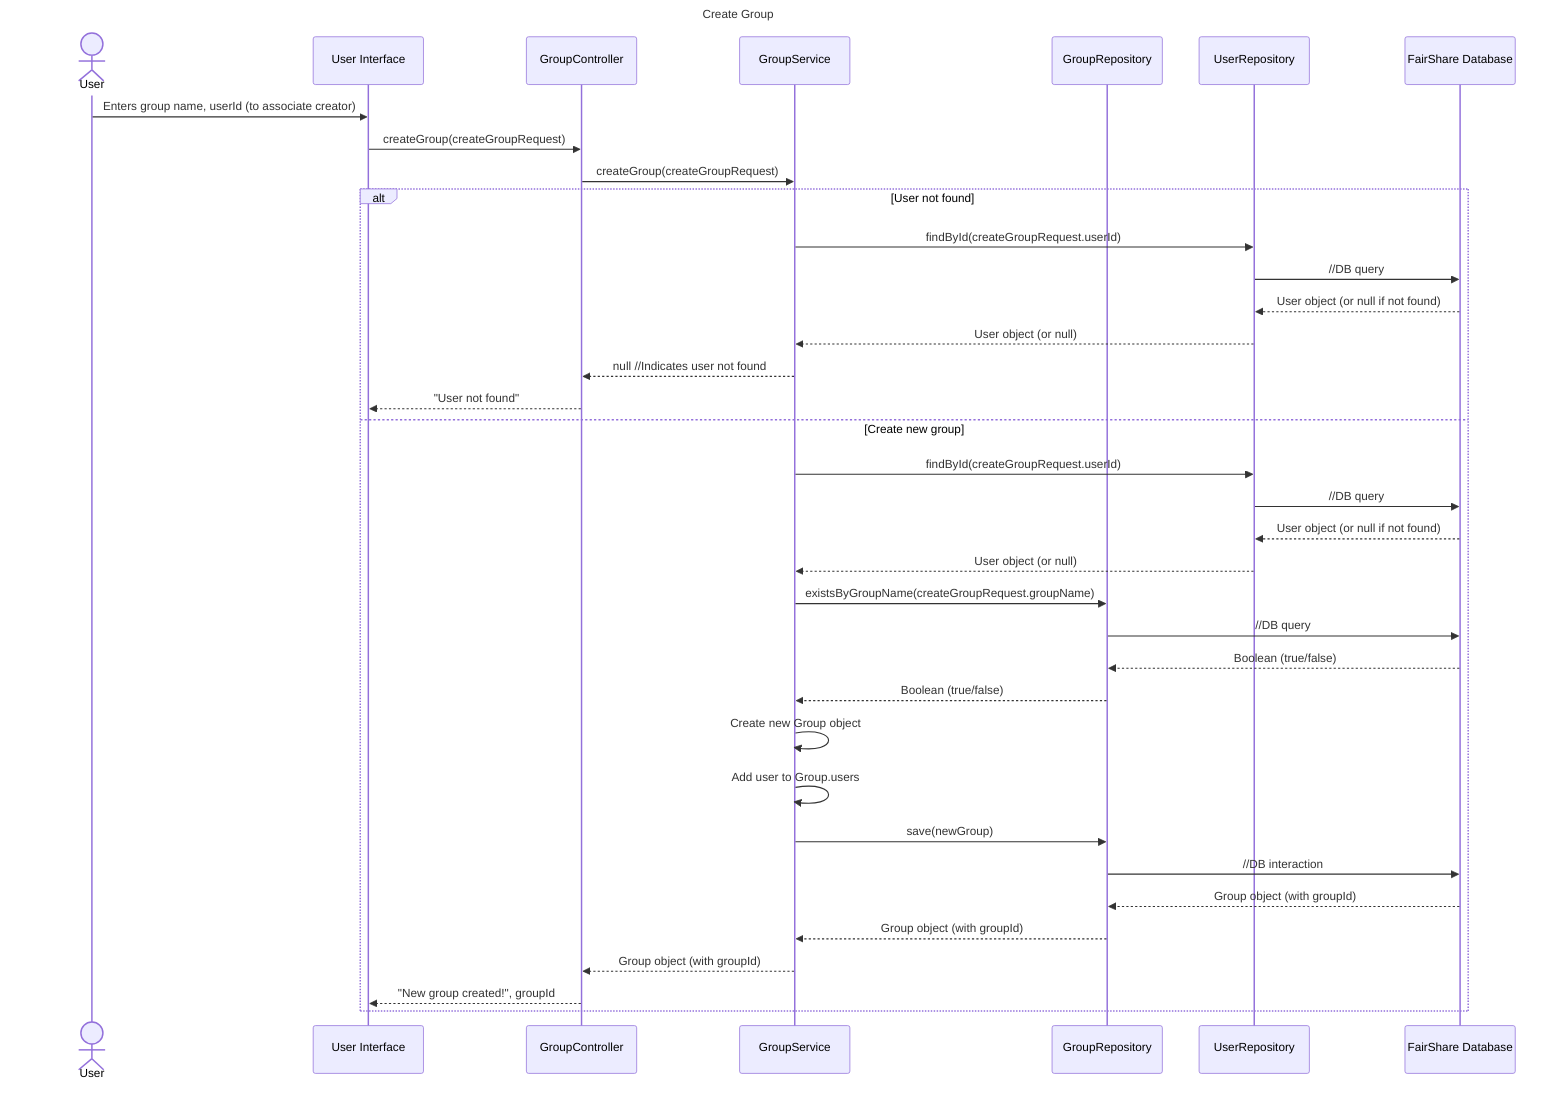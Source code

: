 sequenceDiagram
    title Create Group
    actor User
    participant User Interface
    participant GroupController
    participant GroupService
    participant GroupRepository
    participant UserRepository
    participant FairShare Database

    User->>User Interface: Enters group name, userId (to associate creator)
    User Interface->>GroupController: createGroup(createGroupRequest)
    GroupController->>GroupService: createGroup(createGroupRequest)

    alt User not found
        GroupService->>UserRepository: findById(createGroupRequest.userId)
        UserRepository->>FairShare Database: //DB query
        FairShare Database-->>UserRepository: User object (or null if not found)
        UserRepository-->>GroupService: User object (or null)
        GroupService-->>GroupController: null //Indicates user not found
        GroupController-->>User Interface: "User not found"
    else Create new group
        GroupService->>UserRepository: findById(createGroupRequest.userId)
        UserRepository->>FairShare Database: //DB query
        FairShare Database-->>UserRepository: User object (or null if not found)
        UserRepository-->>GroupService: User object (or null)
        GroupService->>GroupRepository: existsByGroupName(createGroupRequest.groupName)
        GroupRepository->>FairShare Database: //DB query
        FairShare Database-->>GroupRepository: Boolean (true/false)
        GroupRepository-->>GroupService: Boolean (true/false)
        GroupService->>GroupService: Create new Group object
        GroupService->>GroupService: Add user to Group.users
        GroupService->>GroupRepository: save(newGroup)
        GroupRepository->>FairShare Database: //DB interaction
        FairShare Database-->>GroupRepository: Group object (with groupId)
        GroupRepository-->>GroupService: Group object (with groupId)
        GroupService-->>GroupController: Group object (with groupId)
        GroupController-->>User Interface: "New group created!", groupId
    end